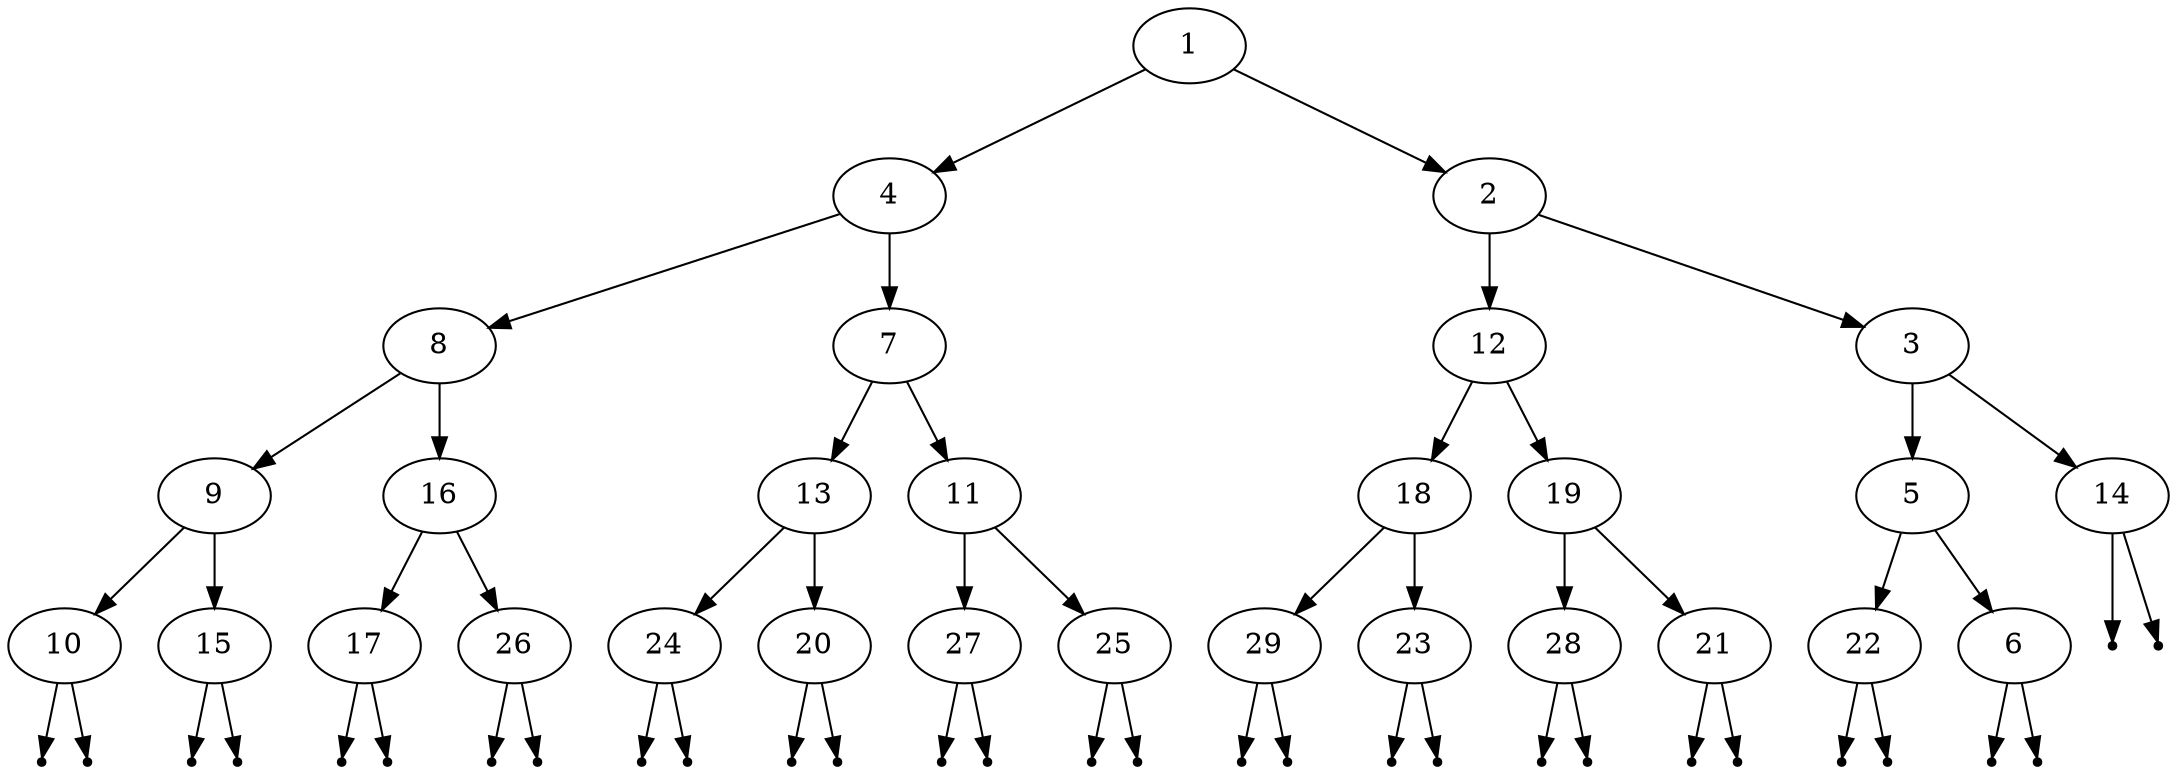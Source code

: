 digraph {
graph [ordering="out"];
Node0 [label=1];
Node1 [label=4];
Node0 -> Node1;
Node2 [label=2];
Node0 -> Node2;
Node3 [label=8];
Node1 -> Node3;
Node4 [label=7];
Node1 -> Node4;
Node5 [label=12];
Node2 -> Node5;
Node6 [label=3];
Node2 -> Node6;
Node7 [label=9];
Node3 -> Node7;
Node8 [label=16];
Node3 -> Node8;
Node9 [label=13];
Node4 -> Node9;
Node10 [label=11];
Node4 -> Node10;
Node11 [label=18];
Node5 -> Node11;
Node12 [label=19];
Node5 -> Node12;
Node13 [label=5];
Node6 -> Node13;
Node14 [label=14];
Node6 -> Node14;
Node15 [label=10];
Node7 -> Node15;
Node16 [label=15];
Node7 -> Node16;
Node17 [label=17];
Node8 -> Node17;
Node18 [label=26];
Node8 -> Node18;
Node19 [label=24];
Node9 -> Node19;
Node20 [label=20];
Node9 -> Node20;
Node21 [label=27];
Node10 -> Node21;
Node22 [label=25];
Node10 -> Node22;
Node23 [label=29];
Node11 -> Node23;
Node24 [label=23];
Node11 -> Node24;
Node25 [label=28];
Node12 -> Node25;
Node26 [label=21];
Node12 -> Node26;
Node27 [label=22];
Node13 -> Node27;
Node28 [label=6];
Node13 -> Node28;
Null0 [shape=point];
Node14 -> Null0;
Null1 [shape=point];
Node14 -> Null1;
Null2 [shape=point];
Node15 -> Null2;
Null3 [shape=point];
Node15 -> Null3;
Null4 [shape=point];
Node16 -> Null4;
Null5 [shape=point];
Node16 -> Null5;
Null6 [shape=point];
Node17 -> Null6;
Null7 [shape=point];
Node17 -> Null7;
Null8 [shape=point];
Node18 -> Null8;
Null9 [shape=point];
Node18 -> Null9;
Null10 [shape=point];
Node19 -> Null10;
Null11 [shape=point];
Node19 -> Null11;
Null12 [shape=point];
Node20 -> Null12;
Null13 [shape=point];
Node20 -> Null13;
Null14 [shape=point];
Node21 -> Null14;
Null15 [shape=point];
Node21 -> Null15;
Null16 [shape=point];
Node22 -> Null16;
Null17 [shape=point];
Node22 -> Null17;
Null18 [shape=point];
Node23 -> Null18;
Null19 [shape=point];
Node23 -> Null19;
Null20 [shape=point];
Node24 -> Null20;
Null21 [shape=point];
Node24 -> Null21;
Null22 [shape=point];
Node25 -> Null22;
Null23 [shape=point];
Node25 -> Null23;
Null24 [shape=point];
Node26 -> Null24;
Null25 [shape=point];
Node26 -> Null25;
Null26 [shape=point];
Node27 -> Null26;
Null27 [shape=point];
Node27 -> Null27;
Null28 [shape=point];
Node28 -> Null28;
Null29 [shape=point];
Node28 -> Null29;
}